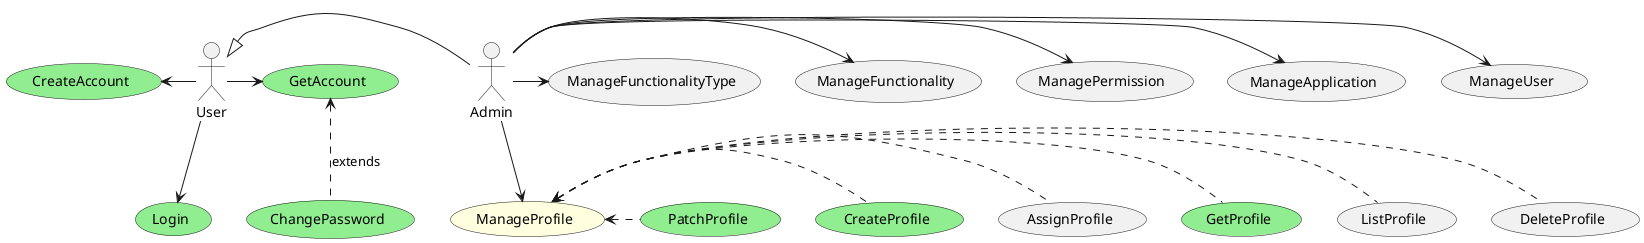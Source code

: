 @startuml Use Case

actor User
actor Admin

usecase CreateAccount #LightGreen
usecase Login #LightGreen
usecase GetAccount #LightGreen
usecase ChangePassword #LightGreen
usecase CreateProfile #LightGreen
usecase GetProfile #LightGreen
usecase PatchProfile #LightGreen
usecase ManageProfile #LightYellow

User <|-r- Admin

User -l-> (CreateAccount) 
User -r-> (GetAccount)
(GetAccount) <.d. (ChangePassword) : extends
User -d-> (Login)

Admin --> (ManageProfile) 
(ManageProfile) <.r. (AssignProfile) 
(ManageProfile) <.r. (CreateProfile) 
(ManageProfile) <.r. (PatchProfile) 
(ManageProfile) <.r. (DeleteProfile) 
(ManageProfile) <.r. (ListProfile) 
(ManageProfile) <.r. (GetProfile) 

Admin -r-> (ManageUser) 
Admin -r-> (ManageApplication) 
Admin -r-> (ManagePermission) 
Admin -r-> (ManageFunctionality) 
Admin -r-> (ManageFunctionalityType) 

@enduml
